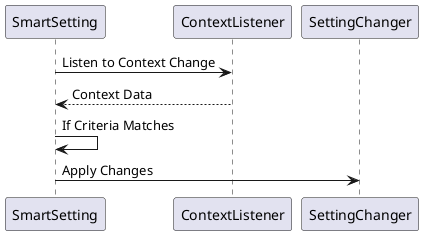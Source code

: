 @startuml

SmartSetting -> ContextListener : Listen to Context Change
ContextListener --> SmartSetting : Context Data
SmartSetting -> SmartSetting : If Criteria Matches
SmartSetting -> SettingChanger : Apply Changes

@enduml